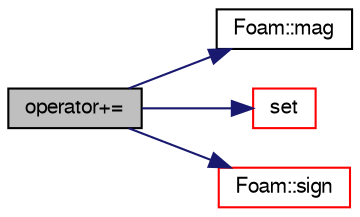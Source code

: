 digraph "operator+="
{
  bgcolor="transparent";
  edge [fontname="FreeSans",fontsize="10",labelfontname="FreeSans",labelfontsize="10"];
  node [fontname="FreeSans",fontsize="10",shape=record];
  rankdir="LR";
  Node388 [label="operator+=",height=0.2,width=0.4,color="black", fillcolor="grey75", style="filled", fontcolor="black"];
  Node388 -> Node389 [color="midnightblue",fontsize="10",style="solid",fontname="FreeSans"];
  Node389 [label="Foam::mag",height=0.2,width=0.4,color="black",URL="$a21124.html#a929da2a3fdcf3dacbbe0487d3a330dae"];
  Node388 -> Node390 [color="midnightblue",fontsize="10",style="solid",fontname="FreeSans"];
  Node390 [label="set",height=0.2,width=0.4,color="red",URL="$a28426.html#a8dcce865f47761c1850b984068d0b972",tooltip="Is the vector in the direction d set. "];
  Node388 -> Node436 [color="midnightblue",fontsize="10",style="solid",fontname="FreeSans"];
  Node436 [label="Foam::sign",height=0.2,width=0.4,color="red",URL="$a21124.html#a221fd301d6c49c5bd4a6c0f5ccb893b2"];
}
